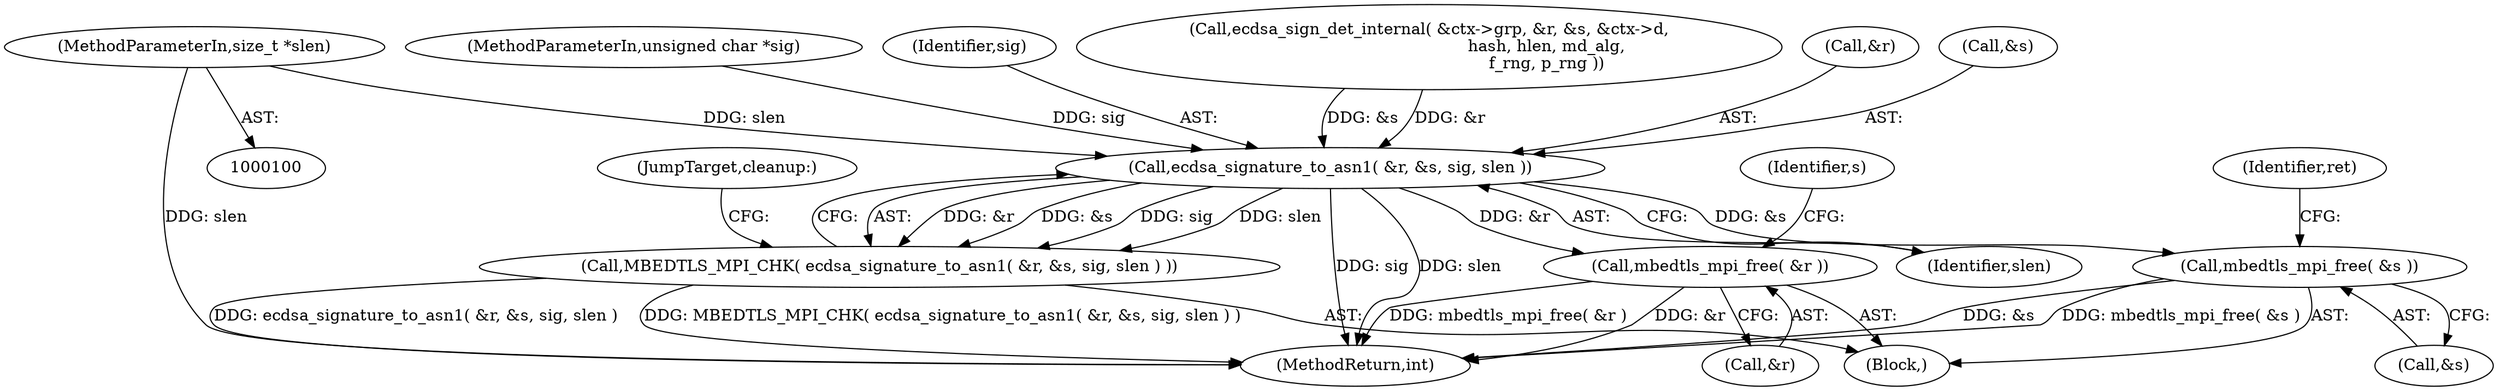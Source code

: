 digraph "0_mbedtls_298a43a77ec0ed2c19a8c924ddd8571ef3e65dfd_1@pointer" {
"1000106" [label="(MethodParameterIn,size_t *slen)"];
"1000139" [label="(Call,ecdsa_signature_to_asn1( &r, &s, sig, slen ))"];
"1000138" [label="(Call,MBEDTLS_MPI_CHK( ecdsa_signature_to_asn1( &r, &s, sig, slen ) ))"];
"1000147" [label="(Call,mbedtls_mpi_free( &r ))"];
"1000150" [label="(Call,mbedtls_mpi_free( &s ))"];
"1000145" [label="(Identifier,slen)"];
"1000139" [label="(Call,ecdsa_signature_to_asn1( &r, &s, sig, slen ))"];
"1000155" [label="(MethodReturn,int)"];
"1000147" [label="(Call,mbedtls_mpi_free( &r ))"];
"1000148" [label="(Call,&r)"];
"1000152" [label="(Identifier,s)"];
"1000138" [label="(Call,MBEDTLS_MPI_CHK( ecdsa_signature_to_asn1( &r, &s, sig, slen ) ))"];
"1000146" [label="(JumpTarget,cleanup:)"];
"1000120" [label="(Call,ecdsa_sign_det_internal( &ctx->grp, &r, &s, &ctx->d,\n                                              hash, hlen, md_alg,\n                                              f_rng, p_rng ))"];
"1000151" [label="(Call,&s)"];
"1000105" [label="(MethodParameterIn,unsigned char *sig)"];
"1000144" [label="(Identifier,sig)"];
"1000109" [label="(Block,)"];
"1000150" [label="(Call,mbedtls_mpi_free( &s ))"];
"1000154" [label="(Identifier,ret)"];
"1000140" [label="(Call,&r)"];
"1000142" [label="(Call,&s)"];
"1000106" [label="(MethodParameterIn,size_t *slen)"];
"1000106" -> "1000100"  [label="AST: "];
"1000106" -> "1000155"  [label="DDG: slen"];
"1000106" -> "1000139"  [label="DDG: slen"];
"1000139" -> "1000138"  [label="AST: "];
"1000139" -> "1000145"  [label="CFG: "];
"1000140" -> "1000139"  [label="AST: "];
"1000142" -> "1000139"  [label="AST: "];
"1000144" -> "1000139"  [label="AST: "];
"1000145" -> "1000139"  [label="AST: "];
"1000138" -> "1000139"  [label="CFG: "];
"1000139" -> "1000155"  [label="DDG: sig"];
"1000139" -> "1000155"  [label="DDG: slen"];
"1000139" -> "1000138"  [label="DDG: &r"];
"1000139" -> "1000138"  [label="DDG: &s"];
"1000139" -> "1000138"  [label="DDG: sig"];
"1000139" -> "1000138"  [label="DDG: slen"];
"1000120" -> "1000139"  [label="DDG: &r"];
"1000120" -> "1000139"  [label="DDG: &s"];
"1000105" -> "1000139"  [label="DDG: sig"];
"1000139" -> "1000147"  [label="DDG: &r"];
"1000139" -> "1000150"  [label="DDG: &s"];
"1000138" -> "1000109"  [label="AST: "];
"1000146" -> "1000138"  [label="CFG: "];
"1000138" -> "1000155"  [label="DDG: ecdsa_signature_to_asn1( &r, &s, sig, slen )"];
"1000138" -> "1000155"  [label="DDG: MBEDTLS_MPI_CHK( ecdsa_signature_to_asn1( &r, &s, sig, slen ) )"];
"1000147" -> "1000109"  [label="AST: "];
"1000147" -> "1000148"  [label="CFG: "];
"1000148" -> "1000147"  [label="AST: "];
"1000152" -> "1000147"  [label="CFG: "];
"1000147" -> "1000155"  [label="DDG: &r"];
"1000147" -> "1000155"  [label="DDG: mbedtls_mpi_free( &r )"];
"1000150" -> "1000109"  [label="AST: "];
"1000150" -> "1000151"  [label="CFG: "];
"1000151" -> "1000150"  [label="AST: "];
"1000154" -> "1000150"  [label="CFG: "];
"1000150" -> "1000155"  [label="DDG: mbedtls_mpi_free( &s )"];
"1000150" -> "1000155"  [label="DDG: &s"];
}
